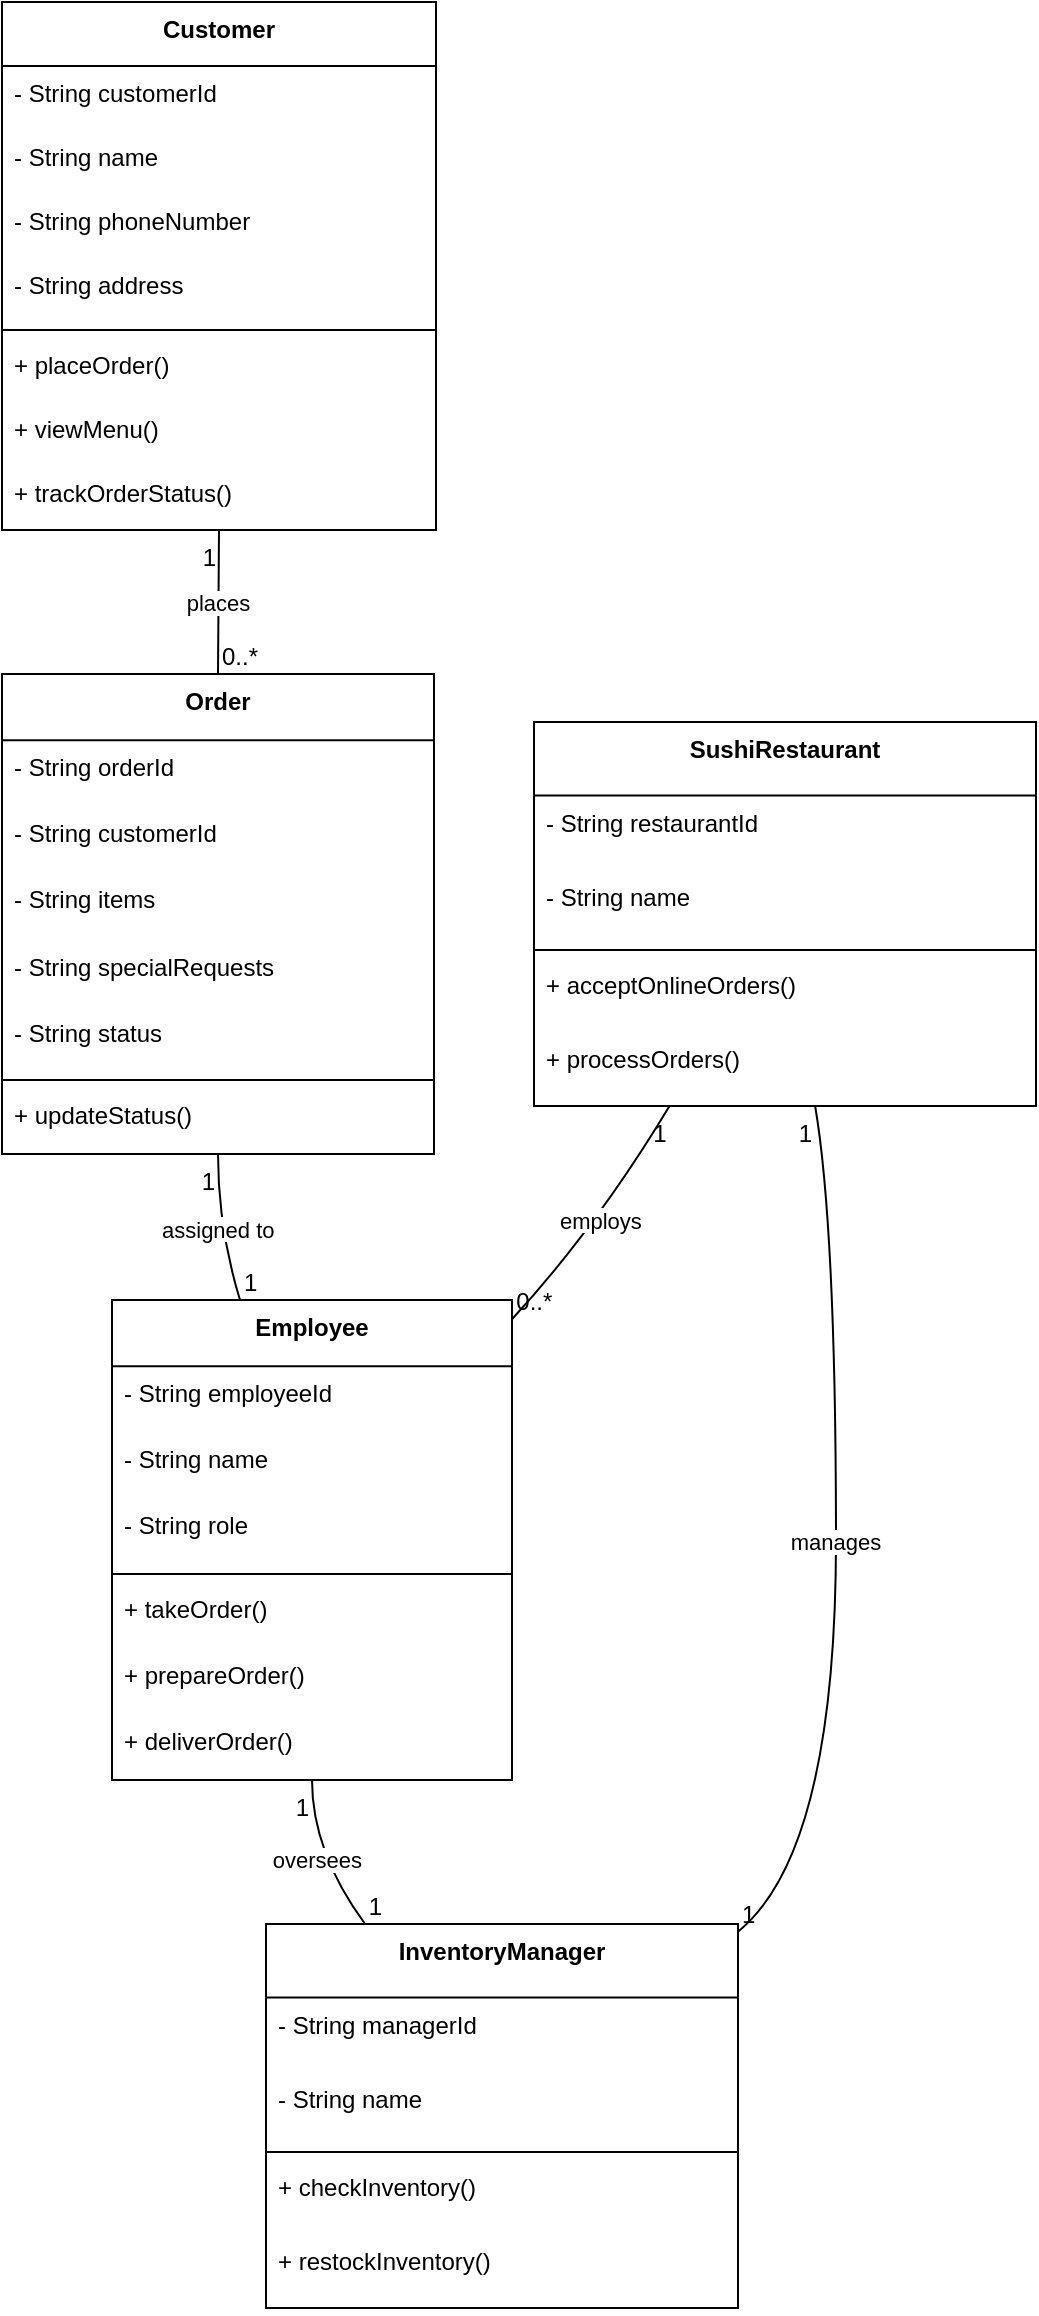 <mxfile version="26.1.0">
  <diagram name="Страница — 1" id="8QMxtcjHjVzzCTnku-oT">
    <mxGraphModel>
      <root>
        <mxCell id="0" />
        <mxCell id="1" parent="0" />
        <mxCell id="2" value="Customer" style="swimlane;fontStyle=1;align=center;verticalAlign=top;childLayout=stackLayout;horizontal=1;startSize=32;horizontalStack=0;resizeParent=1;resizeParentMax=0;resizeLast=0;collapsible=0;marginBottom=0;" vertex="1" parent="1">
          <mxGeometry x="8" y="8" width="217" height="264" as="geometry" />
        </mxCell>
        <mxCell id="3" value="- String customerId" style="text;strokeColor=none;fillColor=none;align=left;verticalAlign=top;spacingLeft=4;spacingRight=4;overflow=hidden;rotatable=0;points=[[0,0.5],[1,0.5]];portConstraint=eastwest;" vertex="1" parent="2">
          <mxGeometry y="32" width="217" height="32" as="geometry" />
        </mxCell>
        <mxCell id="4" value="- String name" style="text;strokeColor=none;fillColor=none;align=left;verticalAlign=top;spacingLeft=4;spacingRight=4;overflow=hidden;rotatable=0;points=[[0,0.5],[1,0.5]];portConstraint=eastwest;" vertex="1" parent="2">
          <mxGeometry y="64" width="217" height="32" as="geometry" />
        </mxCell>
        <mxCell id="5" value="- String phoneNumber" style="text;strokeColor=none;fillColor=none;align=left;verticalAlign=top;spacingLeft=4;spacingRight=4;overflow=hidden;rotatable=0;points=[[0,0.5],[1,0.5]];portConstraint=eastwest;" vertex="1" parent="2">
          <mxGeometry y="96" width="217" height="32" as="geometry" />
        </mxCell>
        <mxCell id="6" value="- String address" style="text;strokeColor=none;fillColor=none;align=left;verticalAlign=top;spacingLeft=4;spacingRight=4;overflow=hidden;rotatable=0;points=[[0,0.5],[1,0.5]];portConstraint=eastwest;" vertex="1" parent="2">
          <mxGeometry y="128" width="217" height="32" as="geometry" />
        </mxCell>
        <mxCell id="7" style="line;strokeWidth=1;fillColor=none;align=left;verticalAlign=middle;spacingTop=-1;spacingLeft=3;spacingRight=3;rotatable=0;labelPosition=right;points=[];portConstraint=eastwest;strokeColor=inherit;" vertex="1" parent="2">
          <mxGeometry y="160" width="217" height="8" as="geometry" />
        </mxCell>
        <mxCell id="8" value="+ placeOrder()" style="text;strokeColor=none;fillColor=none;align=left;verticalAlign=top;spacingLeft=4;spacingRight=4;overflow=hidden;rotatable=0;points=[[0,0.5],[1,0.5]];portConstraint=eastwest;" vertex="1" parent="2">
          <mxGeometry y="168" width="217" height="32" as="geometry" />
        </mxCell>
        <mxCell id="9" value="+ viewMenu()" style="text;strokeColor=none;fillColor=none;align=left;verticalAlign=top;spacingLeft=4;spacingRight=4;overflow=hidden;rotatable=0;points=[[0,0.5],[1,0.5]];portConstraint=eastwest;" vertex="1" parent="2">
          <mxGeometry y="200" width="217" height="32" as="geometry" />
        </mxCell>
        <mxCell id="10" value="+ trackOrderStatus()" style="text;strokeColor=none;fillColor=none;align=left;verticalAlign=top;spacingLeft=4;spacingRight=4;overflow=hidden;rotatable=0;points=[[0,0.5],[1,0.5]];portConstraint=eastwest;" vertex="1" parent="2">
          <mxGeometry y="232" width="217" height="32" as="geometry" />
        </mxCell>
        <mxCell id="11" value="Order" style="swimlane;fontStyle=1;align=center;verticalAlign=top;childLayout=stackLayout;horizontal=1;startSize=33.143;horizontalStack=0;resizeParent=1;resizeParentMax=0;resizeLast=0;collapsible=0;marginBottom=0;" vertex="1" parent="1">
          <mxGeometry x="8" y="344" width="216" height="240" as="geometry" />
        </mxCell>
        <mxCell id="12" value="- String orderId" style="text;strokeColor=none;fillColor=none;align=left;verticalAlign=top;spacingLeft=4;spacingRight=4;overflow=hidden;rotatable=0;points=[[0,0.5],[1,0.5]];portConstraint=eastwest;" vertex="1" parent="11">
          <mxGeometry y="33" width="216" height="33" as="geometry" />
        </mxCell>
        <mxCell id="13" value="- String customerId" style="text;strokeColor=none;fillColor=none;align=left;verticalAlign=top;spacingLeft=4;spacingRight=4;overflow=hidden;rotatable=0;points=[[0,0.5],[1,0.5]];portConstraint=eastwest;" vertex="1" parent="11">
          <mxGeometry y="66" width="216" height="33" as="geometry" />
        </mxCell>
        <mxCell id="14" value="- String items" style="text;strokeColor=none;fillColor=none;align=left;verticalAlign=top;spacingLeft=4;spacingRight=4;overflow=hidden;rotatable=0;points=[[0,0.5],[1,0.5]];portConstraint=eastwest;" vertex="1" parent="11">
          <mxGeometry y="99" width="216" height="33" as="geometry" />
        </mxCell>
        <mxCell id="15" value="- String specialRequests" style="text;strokeColor=none;fillColor=none;align=left;verticalAlign=top;spacingLeft=4;spacingRight=4;overflow=hidden;rotatable=0;points=[[0,0.5],[1,0.5]];portConstraint=eastwest;" vertex="1" parent="11">
          <mxGeometry y="133" width="216" height="33" as="geometry" />
        </mxCell>
        <mxCell id="16" value="- String status" style="text;strokeColor=none;fillColor=none;align=left;verticalAlign=top;spacingLeft=4;spacingRight=4;overflow=hidden;rotatable=0;points=[[0,0.5],[1,0.5]];portConstraint=eastwest;" vertex="1" parent="11">
          <mxGeometry y="166" width="216" height="33" as="geometry" />
        </mxCell>
        <mxCell id="17" style="line;strokeWidth=1;fillColor=none;align=left;verticalAlign=middle;spacingTop=-1;spacingLeft=3;spacingRight=3;rotatable=0;labelPosition=right;points=[];portConstraint=eastwest;strokeColor=inherit;" vertex="1" parent="11">
          <mxGeometry y="199" width="216" height="8" as="geometry" />
        </mxCell>
        <mxCell id="18" value="+ updateStatus()" style="text;strokeColor=none;fillColor=none;align=left;verticalAlign=top;spacingLeft=4;spacingRight=4;overflow=hidden;rotatable=0;points=[[0,0.5],[1,0.5]];portConstraint=eastwest;" vertex="1" parent="11">
          <mxGeometry y="207" width="216" height="33" as="geometry" />
        </mxCell>
        <mxCell id="19" value="Employee" style="swimlane;fontStyle=1;align=center;verticalAlign=top;childLayout=stackLayout;horizontal=1;startSize=33.143;horizontalStack=0;resizeParent=1;resizeParentMax=0;resizeLast=0;collapsible=0;marginBottom=0;" vertex="1" parent="1">
          <mxGeometry x="63" y="657" width="200" height="240" as="geometry" />
        </mxCell>
        <mxCell id="20" value="- String employeeId" style="text;strokeColor=none;fillColor=none;align=left;verticalAlign=top;spacingLeft=4;spacingRight=4;overflow=hidden;rotatable=0;points=[[0,0.5],[1,0.5]];portConstraint=eastwest;" vertex="1" parent="19">
          <mxGeometry y="33" width="200" height="33" as="geometry" />
        </mxCell>
        <mxCell id="21" value="- String name" style="text;strokeColor=none;fillColor=none;align=left;verticalAlign=top;spacingLeft=4;spacingRight=4;overflow=hidden;rotatable=0;points=[[0,0.5],[1,0.5]];portConstraint=eastwest;" vertex="1" parent="19">
          <mxGeometry y="66" width="200" height="33" as="geometry" />
        </mxCell>
        <mxCell id="22" value="- String role" style="text;strokeColor=none;fillColor=none;align=left;verticalAlign=top;spacingLeft=4;spacingRight=4;overflow=hidden;rotatable=0;points=[[0,0.5],[1,0.5]];portConstraint=eastwest;" vertex="1" parent="19">
          <mxGeometry y="99" width="200" height="33" as="geometry" />
        </mxCell>
        <mxCell id="23" style="line;strokeWidth=1;fillColor=none;align=left;verticalAlign=middle;spacingTop=-1;spacingLeft=3;spacingRight=3;rotatable=0;labelPosition=right;points=[];portConstraint=eastwest;strokeColor=inherit;" vertex="1" parent="19">
          <mxGeometry y="133" width="200" height="8" as="geometry" />
        </mxCell>
        <mxCell id="24" value="+ takeOrder()" style="text;strokeColor=none;fillColor=none;align=left;verticalAlign=top;spacingLeft=4;spacingRight=4;overflow=hidden;rotatable=0;points=[[0,0.5],[1,0.5]];portConstraint=eastwest;" vertex="1" parent="19">
          <mxGeometry y="141" width="200" height="33" as="geometry" />
        </mxCell>
        <mxCell id="25" value="+ prepareOrder()" style="text;strokeColor=none;fillColor=none;align=left;verticalAlign=top;spacingLeft=4;spacingRight=4;overflow=hidden;rotatable=0;points=[[0,0.5],[1,0.5]];portConstraint=eastwest;" vertex="1" parent="19">
          <mxGeometry y="174" width="200" height="33" as="geometry" />
        </mxCell>
        <mxCell id="26" value="+ deliverOrder()" style="text;strokeColor=none;fillColor=none;align=left;verticalAlign=top;spacingLeft=4;spacingRight=4;overflow=hidden;rotatable=0;points=[[0,0.5],[1,0.5]];portConstraint=eastwest;" vertex="1" parent="19">
          <mxGeometry y="207" width="200" height="33" as="geometry" />
        </mxCell>
        <mxCell id="27" value="InventoryManager" style="swimlane;fontStyle=1;align=center;verticalAlign=top;childLayout=stackLayout;horizontal=1;startSize=36.8;horizontalStack=0;resizeParent=1;resizeParentMax=0;resizeLast=0;collapsible=0;marginBottom=0;" vertex="1" parent="1">
          <mxGeometry x="140" y="969" width="236" height="192" as="geometry" />
        </mxCell>
        <mxCell id="28" value="- String managerId" style="text;strokeColor=none;fillColor=none;align=left;verticalAlign=top;spacingLeft=4;spacingRight=4;overflow=hidden;rotatable=0;points=[[0,0.5],[1,0.5]];portConstraint=eastwest;" vertex="1" parent="27">
          <mxGeometry y="37" width="236" height="37" as="geometry" />
        </mxCell>
        <mxCell id="29" value="- String name" style="text;strokeColor=none;fillColor=none;align=left;verticalAlign=top;spacingLeft=4;spacingRight=4;overflow=hidden;rotatable=0;points=[[0,0.5],[1,0.5]];portConstraint=eastwest;" vertex="1" parent="27">
          <mxGeometry y="74" width="236" height="37" as="geometry" />
        </mxCell>
        <mxCell id="30" style="line;strokeWidth=1;fillColor=none;align=left;verticalAlign=middle;spacingTop=-1;spacingLeft=3;spacingRight=3;rotatable=0;labelPosition=right;points=[];portConstraint=eastwest;strokeColor=inherit;" vertex="1" parent="27">
          <mxGeometry y="110" width="236" height="8" as="geometry" />
        </mxCell>
        <mxCell id="31" value="+ checkInventory()" style="text;strokeColor=none;fillColor=none;align=left;verticalAlign=top;spacingLeft=4;spacingRight=4;overflow=hidden;rotatable=0;points=[[0,0.5],[1,0.5]];portConstraint=eastwest;" vertex="1" parent="27">
          <mxGeometry y="118" width="236" height="37" as="geometry" />
        </mxCell>
        <mxCell id="32" value="+ restockInventory()" style="text;strokeColor=none;fillColor=none;align=left;verticalAlign=top;spacingLeft=4;spacingRight=4;overflow=hidden;rotatable=0;points=[[0,0.5],[1,0.5]];portConstraint=eastwest;" vertex="1" parent="27">
          <mxGeometry y="155" width="236" height="37" as="geometry" />
        </mxCell>
        <mxCell id="33" value="SushiRestaurant" style="swimlane;fontStyle=1;align=center;verticalAlign=top;childLayout=stackLayout;horizontal=1;startSize=36.8;horizontalStack=0;resizeParent=1;resizeParentMax=0;resizeLast=0;collapsible=0;marginBottom=0;" vertex="1" parent="1">
          <mxGeometry x="274" y="368" width="251" height="192" as="geometry" />
        </mxCell>
        <mxCell id="34" value="- String restaurantId" style="text;strokeColor=none;fillColor=none;align=left;verticalAlign=top;spacingLeft=4;spacingRight=4;overflow=hidden;rotatable=0;points=[[0,0.5],[1,0.5]];portConstraint=eastwest;" vertex="1" parent="33">
          <mxGeometry y="37" width="251" height="37" as="geometry" />
        </mxCell>
        <mxCell id="35" value="- String name" style="text;strokeColor=none;fillColor=none;align=left;verticalAlign=top;spacingLeft=4;spacingRight=4;overflow=hidden;rotatable=0;points=[[0,0.5],[1,0.5]];portConstraint=eastwest;" vertex="1" parent="33">
          <mxGeometry y="74" width="251" height="37" as="geometry" />
        </mxCell>
        <mxCell id="36" style="line;strokeWidth=1;fillColor=none;align=left;verticalAlign=middle;spacingTop=-1;spacingLeft=3;spacingRight=3;rotatable=0;labelPosition=right;points=[];portConstraint=eastwest;strokeColor=inherit;" vertex="1" parent="33">
          <mxGeometry y="110" width="251" height="8" as="geometry" />
        </mxCell>
        <mxCell id="37" value="+ acceptOnlineOrders()" style="text;strokeColor=none;fillColor=none;align=left;verticalAlign=top;spacingLeft=4;spacingRight=4;overflow=hidden;rotatable=0;points=[[0,0.5],[1,0.5]];portConstraint=eastwest;" vertex="1" parent="33">
          <mxGeometry y="118" width="251" height="37" as="geometry" />
        </mxCell>
        <mxCell id="38" value="+ processOrders()" style="text;strokeColor=none;fillColor=none;align=left;verticalAlign=top;spacingLeft=4;spacingRight=4;overflow=hidden;rotatable=0;points=[[0,0.5],[1,0.5]];portConstraint=eastwest;" vertex="1" parent="33">
          <mxGeometry y="155" width="251" height="37" as="geometry" />
        </mxCell>
        <mxCell id="39" value="places" style="curved=1;startArrow=none;endArrow=none;exitX=0.5;exitY=1;entryX=0.5;entryY=0;" edge="1" parent="1" source="2" target="11">
          <mxGeometry relative="1" as="geometry">
            <Array as="points" />
          </mxGeometry>
        </mxCell>
        <mxCell id="40" value="1" style="edgeLabel;resizable=0;labelBackgroundColor=none;fontSize=12;align=right;verticalAlign=top;" vertex="1" parent="39">
          <mxGeometry x="-1" relative="1" as="geometry" />
        </mxCell>
        <mxCell id="41" value="0..*" style="edgeLabel;resizable=0;labelBackgroundColor=none;fontSize=12;align=left;verticalAlign=bottom;" vertex="1" parent="39">
          <mxGeometry x="1" relative="1" as="geometry" />
        </mxCell>
        <mxCell id="42" value="assigned to" style="curved=1;startArrow=none;endArrow=none;exitX=0.5;exitY=1;entryX=0.32;entryY=0;" edge="1" parent="1" source="11" target="19">
          <mxGeometry relative="1" as="geometry">
            <Array as="points">
              <mxPoint x="116" y="621" />
            </Array>
          </mxGeometry>
        </mxCell>
        <mxCell id="43" value="1" style="edgeLabel;resizable=0;labelBackgroundColor=none;fontSize=12;align=right;verticalAlign=top;" vertex="1" parent="42">
          <mxGeometry x="-1" relative="1" as="geometry" />
        </mxCell>
        <mxCell id="44" value="1" style="edgeLabel;resizable=0;labelBackgroundColor=none;fontSize=12;align=left;verticalAlign=bottom;" vertex="1" parent="42">
          <mxGeometry x="1" relative="1" as="geometry" />
        </mxCell>
        <mxCell id="45" value="oversees" style="curved=1;startArrow=none;endArrow=none;exitX=0.5;exitY=1;entryX=0.21;entryY=0;" edge="1" parent="1" source="19" target="27">
          <mxGeometry relative="1" as="geometry">
            <Array as="points">
              <mxPoint x="163" y="933" />
            </Array>
          </mxGeometry>
        </mxCell>
        <mxCell id="46" value="1" style="edgeLabel;resizable=0;labelBackgroundColor=none;fontSize=12;align=right;verticalAlign=top;" vertex="1" parent="45">
          <mxGeometry x="-1" relative="1" as="geometry" />
        </mxCell>
        <mxCell id="47" value="1" style="edgeLabel;resizable=0;labelBackgroundColor=none;fontSize=12;align=left;verticalAlign=bottom;" vertex="1" parent="45">
          <mxGeometry x="1" relative="1" as="geometry" />
        </mxCell>
        <mxCell id="48" value="employs" style="curved=1;startArrow=none;endArrow=none;exitX=0.27;exitY=1;entryX=1;entryY=0.04;" edge="1" parent="1" source="33" target="19">
          <mxGeometry relative="1" as="geometry">
            <Array as="points">
              <mxPoint x="305" y="621" />
            </Array>
          </mxGeometry>
        </mxCell>
        <mxCell id="49" value="1" style="edgeLabel;resizable=0;labelBackgroundColor=none;fontSize=12;align=right;verticalAlign=top;" vertex="1" parent="48">
          <mxGeometry x="-1" relative="1" as="geometry" />
        </mxCell>
        <mxCell id="50" value="0..*" style="edgeLabel;resizable=0;labelBackgroundColor=none;fontSize=12;align=left;verticalAlign=bottom;" vertex="1" parent="48">
          <mxGeometry x="1" relative="1" as="geometry" />
        </mxCell>
        <mxCell id="51" value="manages" style="curved=1;startArrow=none;endArrow=none;exitX=0.56;exitY=1;entryX=1;entryY=0.02;" edge="1" parent="1" source="33" target="27">
          <mxGeometry relative="1" as="geometry">
            <Array as="points">
              <mxPoint x="425" y="621" />
              <mxPoint x="425" y="933" />
            </Array>
          </mxGeometry>
        </mxCell>
        <mxCell id="52" value="1" style="edgeLabel;resizable=0;labelBackgroundColor=none;fontSize=12;align=right;verticalAlign=top;" vertex="1" parent="51">
          <mxGeometry x="-1" relative="1" as="geometry" />
        </mxCell>
        <mxCell id="53" value="1" style="edgeLabel;resizable=0;labelBackgroundColor=none;fontSize=12;align=left;verticalAlign=bottom;" vertex="1" parent="51">
          <mxGeometry x="1" relative="1" as="geometry" />
        </mxCell>
      </root>
    </mxGraphModel>
  </diagram>
</mxfile>
